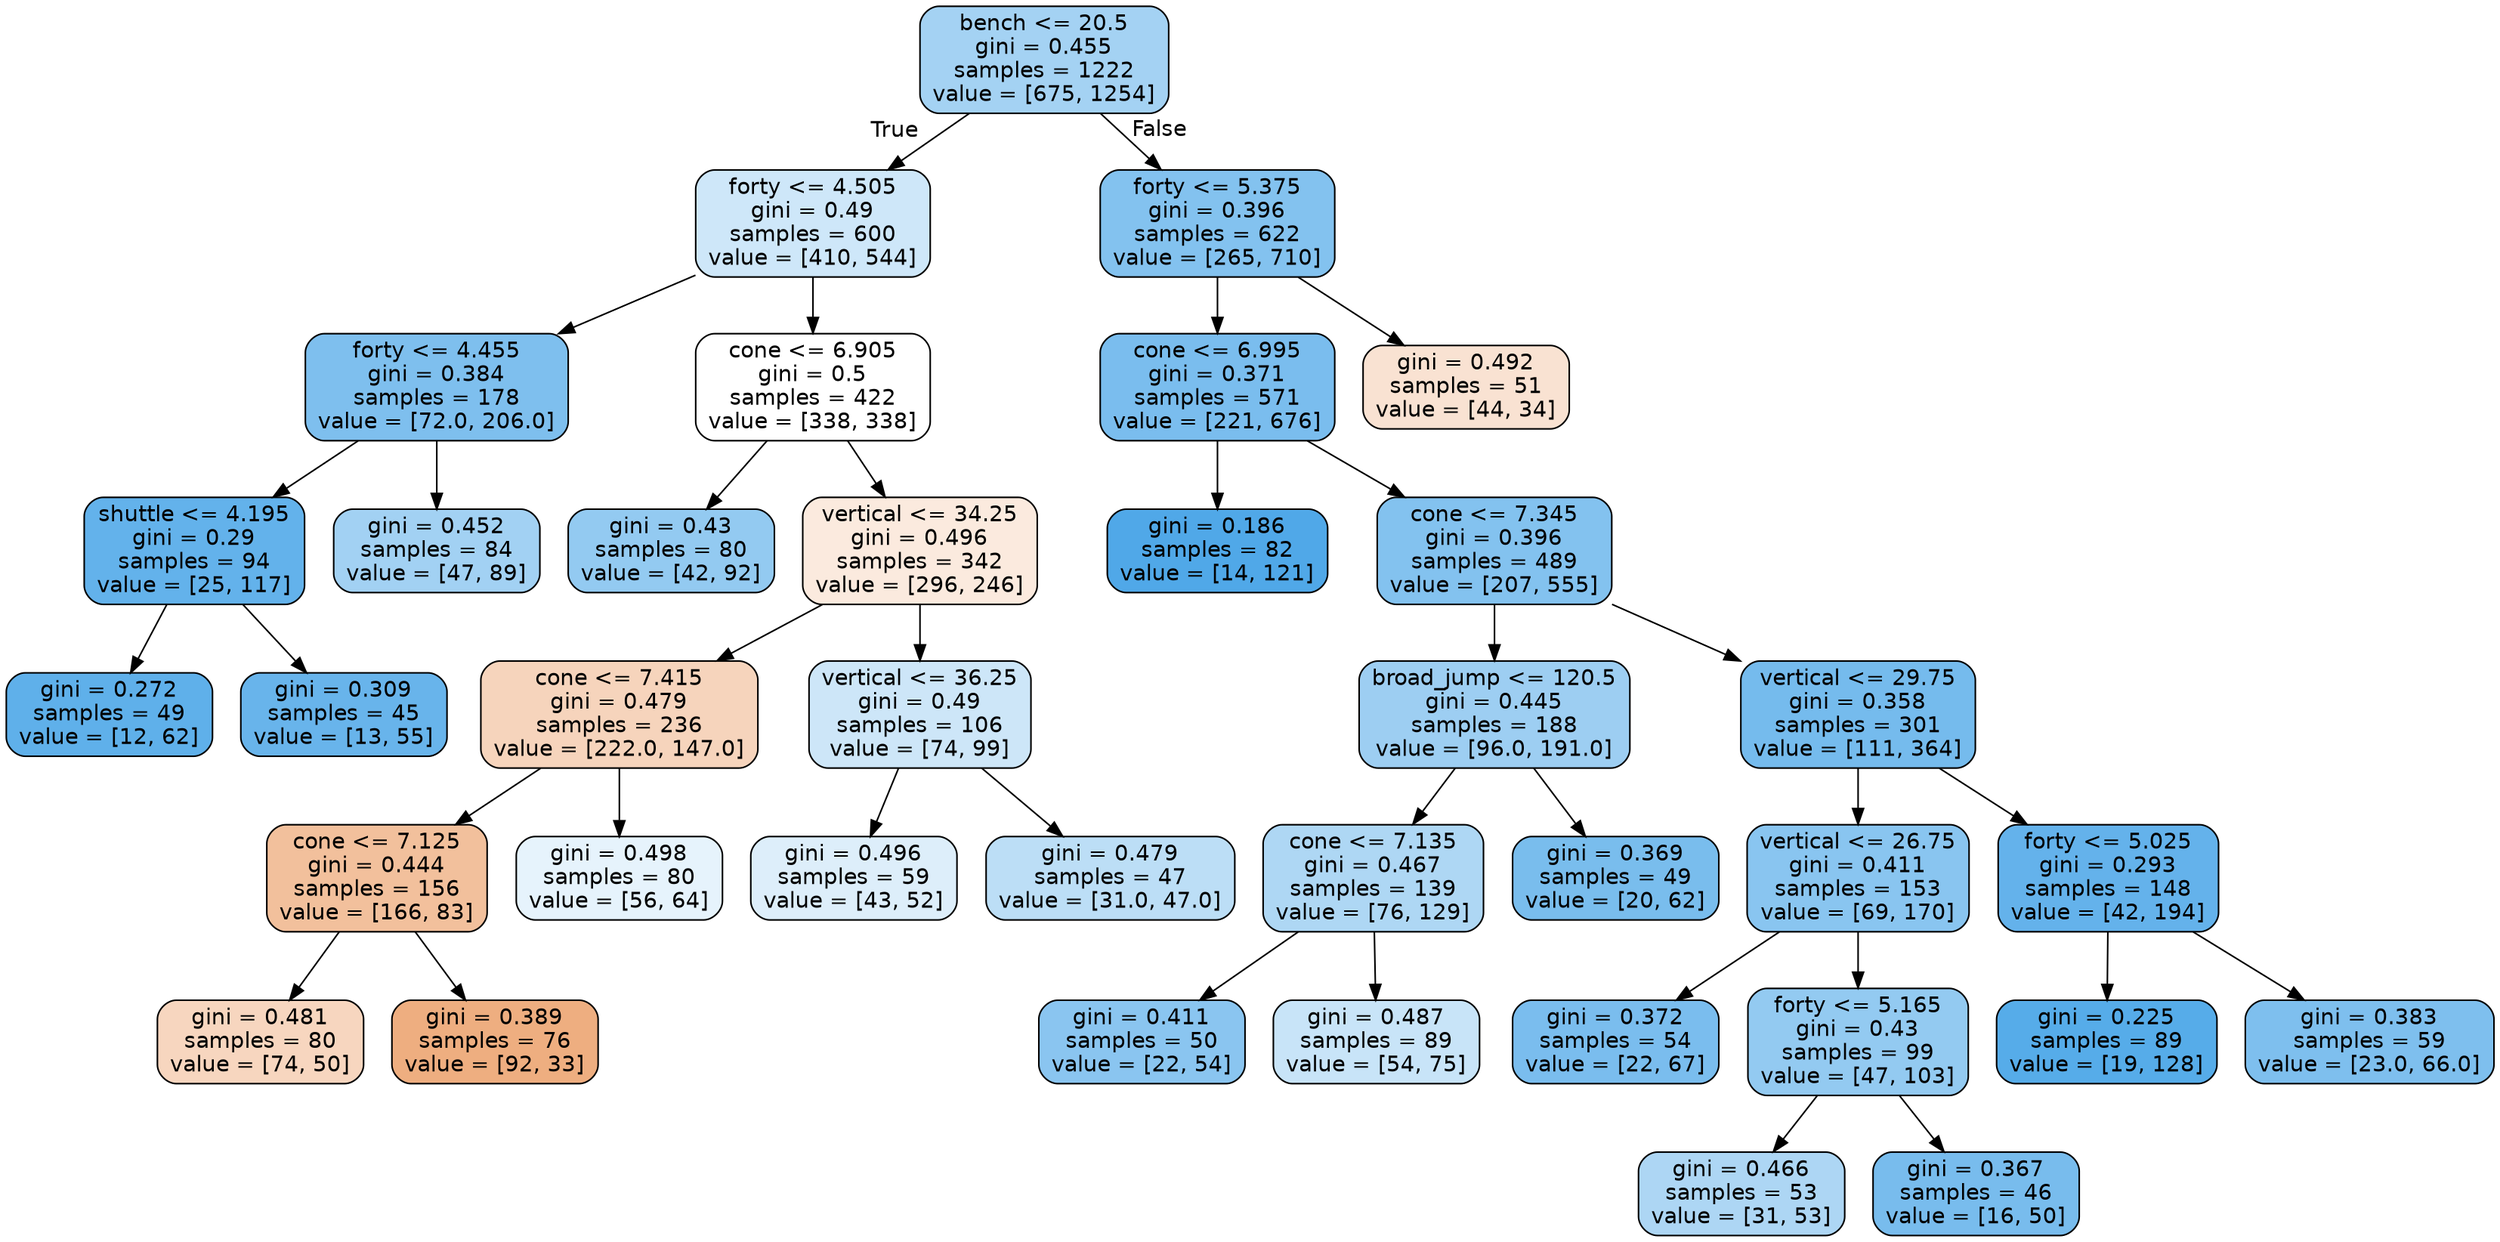 digraph Tree {
node [shape=box, style="filled, rounded", color="black", fontname="helvetica"] ;
edge [fontname="helvetica"] ;
0 [label="bench <= 20.5\ngini = 0.455\nsamples = 1222\nvalue = [675, 1254]", fillcolor="#a4d2f3"] ;
1 [label="forty <= 4.505\ngini = 0.49\nsamples = 600\nvalue = [410, 544]", fillcolor="#cee7f9"] ;
0 -> 1 [labeldistance=2.5, labelangle=45, headlabel="True"] ;
3 [label="forty <= 4.455\ngini = 0.384\nsamples = 178\nvalue = [72.0, 206.0]", fillcolor="#7ebfee"] ;
1 -> 3 ;
15 [label="shuttle <= 4.195\ngini = 0.29\nsamples = 94\nvalue = [25, 117]", fillcolor="#63b2eb"] ;
3 -> 15 ;
35 [label="gini = 0.272\nsamples = 49\nvalue = [12, 62]", fillcolor="#5fb0ea"] ;
15 -> 35 ;
36 [label="gini = 0.309\nsamples = 45\nvalue = [13, 55]", fillcolor="#68b4eb"] ;
15 -> 36 ;
16 [label="gini = 0.452\nsamples = 84\nvalue = [47, 89]", fillcolor="#a2d1f3"] ;
3 -> 16 ;
4 [label="cone <= 6.905\ngini = 0.5\nsamples = 422\nvalue = [338, 338]", fillcolor="#ffffff"] ;
1 -> 4 ;
7 [label="gini = 0.43\nsamples = 80\nvalue = [42, 92]", fillcolor="#93caf1"] ;
4 -> 7 ;
8 [label="vertical <= 34.25\ngini = 0.496\nsamples = 342\nvalue = [296, 246]", fillcolor="#fbeade"] ;
4 -> 8 ;
9 [label="cone <= 7.415\ngini = 0.479\nsamples = 236\nvalue = [222.0, 147.0]", fillcolor="#f6d4bc"] ;
8 -> 9 ;
11 [label="cone <= 7.125\ngini = 0.444\nsamples = 156\nvalue = [166, 83]", fillcolor="#f2c09c"] ;
9 -> 11 ;
21 [label="gini = 0.481\nsamples = 80\nvalue = [74, 50]", fillcolor="#f7d6bf"] ;
11 -> 21 ;
22 [label="gini = 0.389\nsamples = 76\nvalue = [92, 33]", fillcolor="#eeae80"] ;
11 -> 22 ;
12 [label="gini = 0.498\nsamples = 80\nvalue = [56, 64]", fillcolor="#e6f3fc"] ;
9 -> 12 ;
10 [label="vertical <= 36.25\ngini = 0.49\nsamples = 106\nvalue = [74, 99]", fillcolor="#cde6f8"] ;
8 -> 10 ;
33 [label="gini = 0.496\nsamples = 59\nvalue = [43, 52]", fillcolor="#ddeefa"] ;
10 -> 33 ;
34 [label="gini = 0.479\nsamples = 47\nvalue = [31.0, 47.0]", fillcolor="#bcdef6"] ;
10 -> 34 ;
2 [label="forty <= 5.375\ngini = 0.396\nsamples = 622\nvalue = [265, 710]", fillcolor="#83c2ef"] ;
0 -> 2 [labeldistance=2.5, labelangle=-45, headlabel="False"] ;
5 [label="cone <= 6.995\ngini = 0.371\nsamples = 571\nvalue = [221, 676]", fillcolor="#7abdee"] ;
2 -> 5 ;
13 [label="gini = 0.186\nsamples = 82\nvalue = [14, 121]", fillcolor="#50a8e8"] ;
5 -> 13 ;
14 [label="cone <= 7.345\ngini = 0.396\nsamples = 489\nvalue = [207, 555]", fillcolor="#83c2ef"] ;
5 -> 14 ;
17 [label="broad_jump <= 120.5\ngini = 0.445\nsamples = 188\nvalue = [96.0, 191.0]", fillcolor="#9dcef2"] ;
14 -> 17 ;
23 [label="cone <= 7.135\ngini = 0.467\nsamples = 139\nvalue = [76, 129]", fillcolor="#aed7f4"] ;
17 -> 23 ;
27 [label="gini = 0.411\nsamples = 50\nvalue = [22, 54]", fillcolor="#8ac5f0"] ;
23 -> 27 ;
28 [label="gini = 0.487\nsamples = 89\nvalue = [54, 75]", fillcolor="#c8e4f8"] ;
23 -> 28 ;
24 [label="gini = 0.369\nsamples = 49\nvalue = [20, 62]", fillcolor="#79bded"] ;
17 -> 24 ;
18 [label="vertical <= 29.75\ngini = 0.358\nsamples = 301\nvalue = [111, 364]", fillcolor="#75bbed"] ;
14 -> 18 ;
19 [label="vertical <= 26.75\ngini = 0.411\nsamples = 153\nvalue = [69, 170]", fillcolor="#89c5f0"] ;
18 -> 19 ;
29 [label="gini = 0.372\nsamples = 54\nvalue = [22, 67]", fillcolor="#7abdee"] ;
19 -> 29 ;
30 [label="forty <= 5.165\ngini = 0.43\nsamples = 99\nvalue = [47, 103]", fillcolor="#93caf1"] ;
19 -> 30 ;
31 [label="gini = 0.466\nsamples = 53\nvalue = [31, 53]", fillcolor="#add6f4"] ;
30 -> 31 ;
32 [label="gini = 0.367\nsamples = 46\nvalue = [16, 50]", fillcolor="#78bced"] ;
30 -> 32 ;
20 [label="forty <= 5.025\ngini = 0.293\nsamples = 148\nvalue = [42, 194]", fillcolor="#64b2eb"] ;
18 -> 20 ;
25 [label="gini = 0.225\nsamples = 89\nvalue = [19, 128]", fillcolor="#56ace9"] ;
20 -> 25 ;
26 [label="gini = 0.383\nsamples = 59\nvalue = [23.0, 66.0]", fillcolor="#7ebfee"] ;
20 -> 26 ;
6 [label="gini = 0.492\nsamples = 51\nvalue = [44, 34]", fillcolor="#f9e2d2"] ;
2 -> 6 ;
}